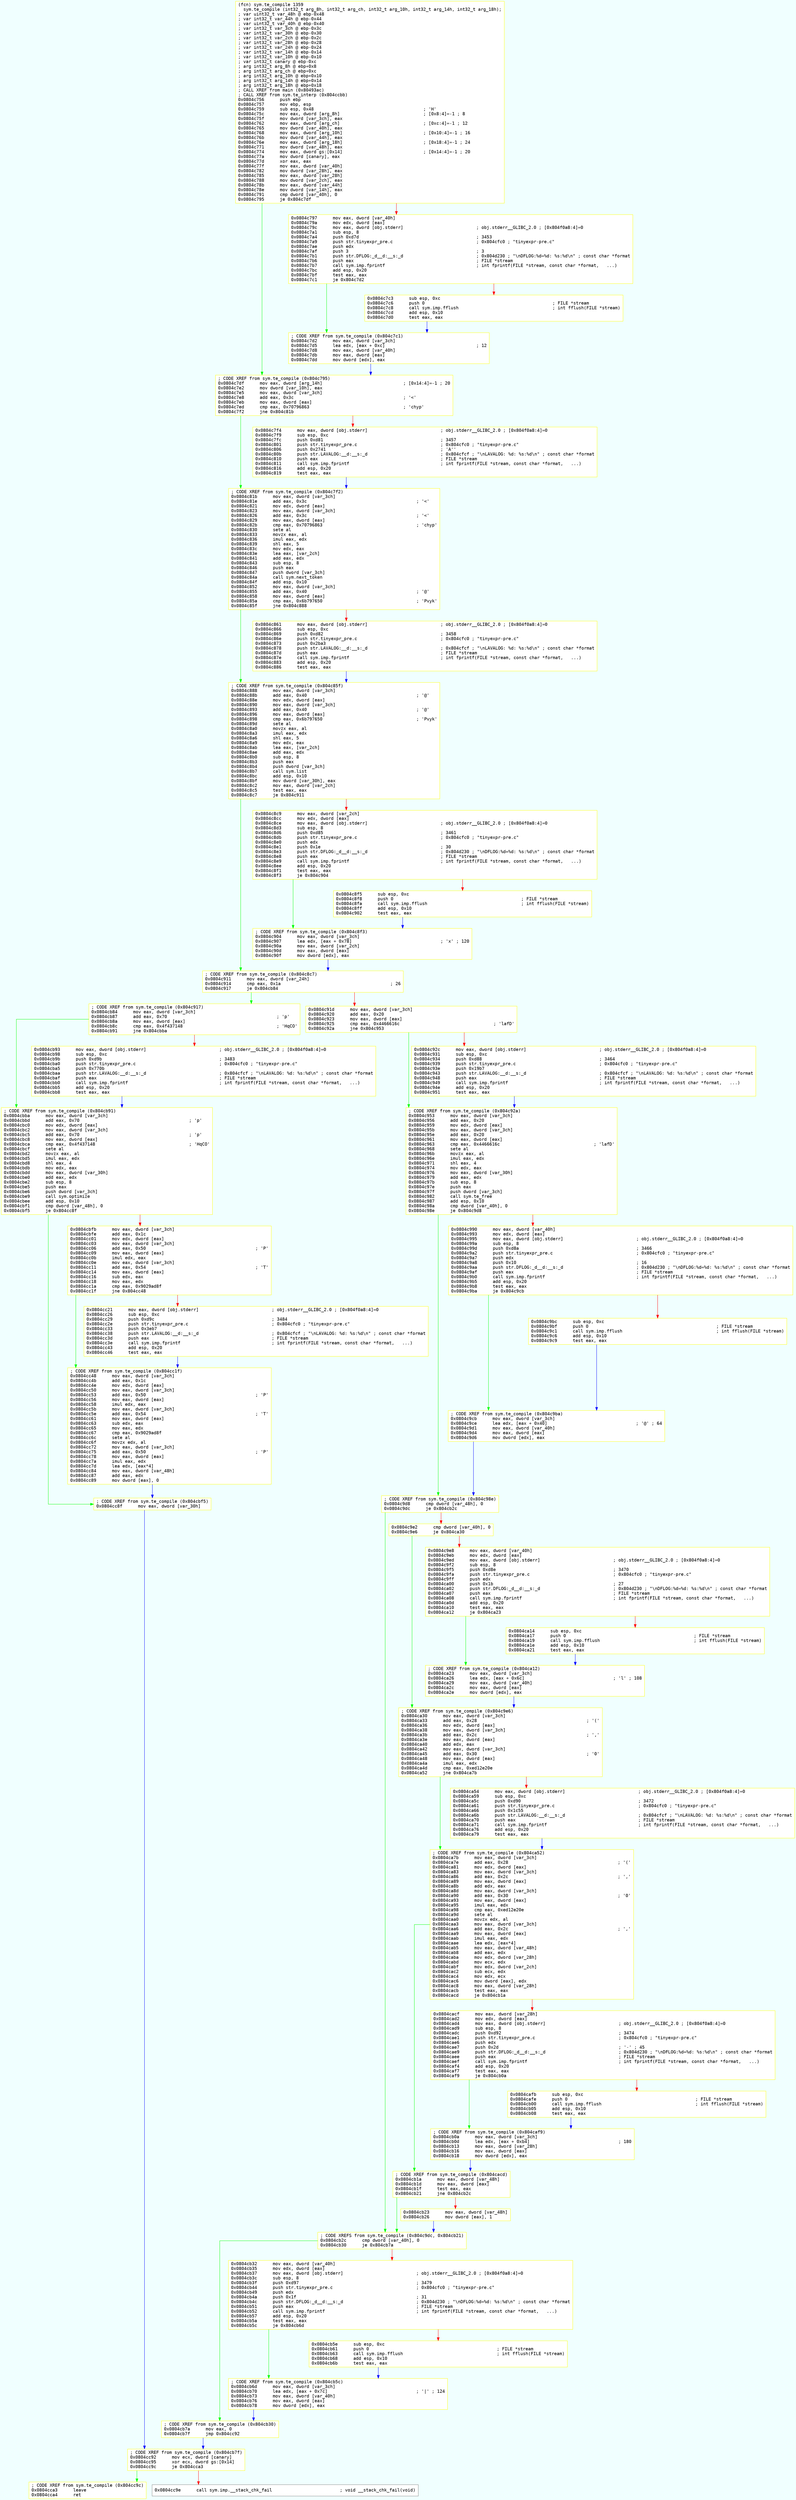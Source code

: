 digraph code {
	graph [bgcolor=azure fontsize=8 fontname="Courier" splines="ortho"];
	node [fillcolor=gray style=filled shape=box];
	edge [arrowhead="normal"];
	"0x0804c756" -> "0x0804c7df" [color="green"];
	"0x0804c756" -> "0x0804c797" [color="red"];
	"0x0804c756" [URL="sym.te_compile/0x0804c756", fillcolor="white",color="yellow", fontname="Courier",label="(fcn) sym.te_compile 1359\l  sym.te_compile (int32_t arg_8h, int32_t arg_ch, int32_t arg_10h, int32_t arg_14h, int32_t arg_18h);\l; var uint32_t var_48h @ ebp-0x48\l; var int32_t var_44h @ ebp-0x44\l; var uint32_t var_40h @ ebp-0x40\l; var int32_t var_3ch @ ebp-0x3c\l; var int32_t var_30h @ ebp-0x30\l; var int32_t var_2ch @ ebp-0x2c\l; var int32_t var_28h @ ebp-0x28\l; var int32_t var_24h @ ebp-0x24\l; var int32_t var_14h @ ebp-0x14\l; var int32_t var_10h @ ebp-0x10\l; var int32_t canary @ ebp-0xc\l; arg int32_t arg_8h @ ebp+0x8\l; arg int32_t arg_ch @ ebp+0xc\l; arg int32_t arg_10h @ ebp+0x10\l; arg int32_t arg_14h @ ebp+0x14\l; arg int32_t arg_18h @ ebp+0x18\l; CALL XREF from main (0x80493ac)\l; CALL XREF from sym.te_interp (0x804ccbb)\l0x0804c756      push ebp\l0x0804c757      mov ebp, esp\l0x0804c759      sub esp, 0x48                                          ; 'H'\l0x0804c75c      mov eax, dword [arg_8h]                                ; [0x8:4]=-1 ; 8\l0x0804c75f      mov dword [var_3ch], eax\l0x0804c762      mov eax, dword [arg_ch]                                ; [0xc:4]=-1 ; 12\l0x0804c765      mov dword [var_40h], eax\l0x0804c768      mov eax, dword [arg_10h]                               ; [0x10:4]=-1 ; 16\l0x0804c76b      mov dword [var_44h], eax\l0x0804c76e      mov eax, dword [arg_18h]                               ; [0x18:4]=-1 ; 24\l0x0804c771      mov dword [var_48h], eax\l0x0804c774      mov eax, dword gs:[0x14]                               ; [0x14:4]=-1 ; 20\l0x0804c77a      mov dword [canary], eax\l0x0804c77d      xor eax, eax\l0x0804c77f      mov eax, dword [var_40h]\l0x0804c782      mov dword [var_28h], eax\l0x0804c785      mov eax, dword [var_28h]\l0x0804c788      mov dword [var_2ch], eax\l0x0804c78b      mov eax, dword [var_44h]\l0x0804c78e      mov dword [var_14h], eax\l0x0804c791      cmp dword [var_40h], 0\l0x0804c795      je 0x804c7df\l"]
	"0x0804c797" -> "0x0804c7d2" [color="green"];
	"0x0804c797" -> "0x0804c7c3" [color="red"];
	"0x0804c797" [URL="sym.te_compile/0x0804c797", fillcolor="white",color="yellow", fontname="Courier",label="0x0804c797      mov eax, dword [var_40h]\l0x0804c79a      mov edx, dword [eax]\l0x0804c79c      mov eax, dword [obj.stderr]                            ; obj.stderr__GLIBC_2.0 ; [0x804f0a8:4]=0\l0x0804c7a1      sub esp, 8\l0x0804c7a4      push 0xd7d                                             ; 3453\l0x0804c7a9      push str.tinyexpr_pre.c                                ; 0x804cfc0 ; \"tinyexpr-pre.c\"\l0x0804c7ae      push edx\l0x0804c7af      push 3                                                 ; 3\l0x0804c7b1      push str.DFLOG:_d__d:__s:_d                            ; 0x804d230 ; \"\\nDFLOG:%d=%d: %s:%d\\n\" ; const char *format\l0x0804c7b6      push eax                                               ; FILE *stream\l0x0804c7b7      call sym.imp.fprintf                                   ; int fprintf(FILE *stream, const char *format,   ...)\l0x0804c7bc      add esp, 0x20\l0x0804c7bf      test eax, eax\l0x0804c7c1      je 0x804c7d2\l"]
	"0x0804c7c3" -> "0x0804c7d2" [color="blue"];
	"0x0804c7c3" [URL="sym.te_compile/0x0804c7c3", fillcolor="white",color="yellow", fontname="Courier",label="0x0804c7c3      sub esp, 0xc\l0x0804c7c6      push 0                                                 ; FILE *stream\l0x0804c7c8      call sym.imp.fflush                                    ; int fflush(FILE *stream)\l0x0804c7cd      add esp, 0x10\l0x0804c7d0      test eax, eax\l"]
	"0x0804c7d2" -> "0x0804c7df" [color="blue"];
	"0x0804c7d2" [URL="sym.te_compile/0x0804c7d2", fillcolor="white",color="yellow", fontname="Courier",label="; CODE XREF from sym.te_compile (0x804c7c1)\l0x0804c7d2      mov eax, dword [var_3ch]\l0x0804c7d5      lea edx, [eax + 0xc]                                   ; 12\l0x0804c7d8      mov eax, dword [var_40h]\l0x0804c7db      mov eax, dword [eax]\l0x0804c7dd      mov dword [edx], eax\l"]
	"0x0804c7df" -> "0x0804c81b" [color="green"];
	"0x0804c7df" -> "0x0804c7f4" [color="red"];
	"0x0804c7df" [URL="sym.te_compile/0x0804c7df", fillcolor="white",color="yellow", fontname="Courier",label="; CODE XREF from sym.te_compile (0x804c795)\l0x0804c7df      mov eax, dword [arg_14h]                               ; [0x14:4]=-1 ; 20\l0x0804c7e2      mov dword [var_10h], eax\l0x0804c7e5      mov eax, dword [var_3ch]\l0x0804c7e8      add eax, 0x3c                                          ; '<'\l0x0804c7eb      mov eax, dword [eax]\l0x0804c7ed      cmp eax, 0x70796863                                    ; 'chyp'\l0x0804c7f2      jne 0x804c81b\l"]
	"0x0804c7f4" -> "0x0804c81b" [color="blue"];
	"0x0804c7f4" [URL="sym.te_compile/0x0804c7f4", fillcolor="white",color="yellow", fontname="Courier",label="0x0804c7f4      mov eax, dword [obj.stderr]                            ; obj.stderr__GLIBC_2.0 ; [0x804f0a8:4]=0\l0x0804c7f9      sub esp, 0xc\l0x0804c7fc      push 0xd81                                             ; 3457\l0x0804c801      push str.tinyexpr_pre.c                                ; 0x804cfc0 ; \"tinyexpr-pre.c\"\l0x0804c806      push 0x2741                                            ; 'A''\l0x0804c80b      push str.LAVALOG:__d:__s:_d                            ; 0x804cfcf ; \"\\nLAVALOG: %d: %s:%d\\n\" ; const char *format\l0x0804c810      push eax                                               ; FILE *stream\l0x0804c811      call sym.imp.fprintf                                   ; int fprintf(FILE *stream, const char *format,   ...)\l0x0804c816      add esp, 0x20\l0x0804c819      test eax, eax\l"]
	"0x0804c81b" -> "0x0804c888" [color="green"];
	"0x0804c81b" -> "0x0804c861" [color="red"];
	"0x0804c81b" [URL="sym.te_compile/0x0804c81b", fillcolor="white",color="yellow", fontname="Courier",label="; CODE XREF from sym.te_compile (0x804c7f2)\l0x0804c81b      mov eax, dword [var_3ch]\l0x0804c81e      add eax, 0x3c                                          ; '<'\l0x0804c821      mov edx, dword [eax]\l0x0804c823      mov eax, dword [var_3ch]\l0x0804c826      add eax, 0x3c                                          ; '<'\l0x0804c829      mov eax, dword [eax]\l0x0804c82b      cmp eax, 0x70796863                                    ; 'chyp'\l0x0804c830      sete al\l0x0804c833      movzx eax, al\l0x0804c836      imul eax, edx\l0x0804c839      shl eax, 5\l0x0804c83c      mov edx, eax\l0x0804c83e      lea eax, [var_2ch]\l0x0804c841      add eax, edx\l0x0804c843      sub esp, 8\l0x0804c846      push eax\l0x0804c847      push dword [var_3ch]\l0x0804c84a      call sym.next_token\l0x0804c84f      add esp, 0x10\l0x0804c852      mov eax, dword [var_3ch]\l0x0804c855      add eax, 0x40                                          ; '@'\l0x0804c858      mov eax, dword [eax]\l0x0804c85a      cmp eax, 0x6b797650                                    ; 'Pvyk'\l0x0804c85f      jne 0x804c888\l"]
	"0x0804c861" -> "0x0804c888" [color="blue"];
	"0x0804c861" [URL="sym.te_compile/0x0804c861", fillcolor="white",color="yellow", fontname="Courier",label="0x0804c861      mov eax, dword [obj.stderr]                            ; obj.stderr__GLIBC_2.0 ; [0x804f0a8:4]=0\l0x0804c866      sub esp, 0xc\l0x0804c869      push 0xd82                                             ; 3458\l0x0804c86e      push str.tinyexpr_pre.c                                ; 0x804cfc0 ; \"tinyexpr-pre.c\"\l0x0804c873      push 0x2ba3\l0x0804c878      push str.LAVALOG:__d:__s:_d                            ; 0x804cfcf ; \"\\nLAVALOG: %d: %s:%d\\n\" ; const char *format\l0x0804c87d      push eax                                               ; FILE *stream\l0x0804c87e      call sym.imp.fprintf                                   ; int fprintf(FILE *stream, const char *format,   ...)\l0x0804c883      add esp, 0x20\l0x0804c886      test eax, eax\l"]
	"0x0804c888" -> "0x0804c911" [color="green"];
	"0x0804c888" -> "0x0804c8c9" [color="red"];
	"0x0804c888" [URL="sym.te_compile/0x0804c888", fillcolor="white",color="yellow", fontname="Courier",label="; CODE XREF from sym.te_compile (0x804c85f)\l0x0804c888      mov eax, dword [var_3ch]\l0x0804c88b      add eax, 0x40                                          ; '@'\l0x0804c88e      mov edx, dword [eax]\l0x0804c890      mov eax, dword [var_3ch]\l0x0804c893      add eax, 0x40                                          ; '@'\l0x0804c896      mov eax, dword [eax]\l0x0804c898      cmp eax, 0x6b797650                                    ; 'Pvyk'\l0x0804c89d      sete al\l0x0804c8a0      movzx eax, al\l0x0804c8a3      imul eax, edx\l0x0804c8a6      shl eax, 5\l0x0804c8a9      mov edx, eax\l0x0804c8ab      lea eax, [var_2ch]\l0x0804c8ae      add eax, edx\l0x0804c8b0      sub esp, 8\l0x0804c8b3      push eax\l0x0804c8b4      push dword [var_3ch]\l0x0804c8b7      call sym.list\l0x0804c8bc      add esp, 0x10\l0x0804c8bf      mov dword [var_30h], eax\l0x0804c8c2      mov eax, dword [var_2ch]\l0x0804c8c5      test eax, eax\l0x0804c8c7      je 0x804c911\l"]
	"0x0804c8c9" -> "0x0804c904" [color="green"];
	"0x0804c8c9" -> "0x0804c8f5" [color="red"];
	"0x0804c8c9" [URL="sym.te_compile/0x0804c8c9", fillcolor="white",color="yellow", fontname="Courier",label="0x0804c8c9      mov eax, dword [var_2ch]\l0x0804c8cc      mov edx, dword [eax]\l0x0804c8ce      mov eax, dword [obj.stderr]                            ; obj.stderr__GLIBC_2.0 ; [0x804f0a8:4]=0\l0x0804c8d3      sub esp, 8\l0x0804c8d6      push 0xd85                                             ; 3461\l0x0804c8db      push str.tinyexpr_pre.c                                ; 0x804cfc0 ; \"tinyexpr-pre.c\"\l0x0804c8e0      push edx\l0x0804c8e1      push 0x1e                                              ; 30\l0x0804c8e3      push str.DFLOG:_d__d:__s:_d                            ; 0x804d230 ; \"\\nDFLOG:%d=%d: %s:%d\\n\" ; const char *format\l0x0804c8e8      push eax                                               ; FILE *stream\l0x0804c8e9      call sym.imp.fprintf                                   ; int fprintf(FILE *stream, const char *format,   ...)\l0x0804c8ee      add esp, 0x20\l0x0804c8f1      test eax, eax\l0x0804c8f3      je 0x804c904\l"]
	"0x0804c8f5" -> "0x0804c904" [color="blue"];
	"0x0804c8f5" [URL="sym.te_compile/0x0804c8f5", fillcolor="white",color="yellow", fontname="Courier",label="0x0804c8f5      sub esp, 0xc\l0x0804c8f8      push 0                                                 ; FILE *stream\l0x0804c8fa      call sym.imp.fflush                                    ; int fflush(FILE *stream)\l0x0804c8ff      add esp, 0x10\l0x0804c902      test eax, eax\l"]
	"0x0804c904" -> "0x0804c911" [color="blue"];
	"0x0804c904" [URL="sym.te_compile/0x0804c904", fillcolor="white",color="yellow", fontname="Courier",label="; CODE XREF from sym.te_compile (0x804c8f3)\l0x0804c904      mov eax, dword [var_3ch]\l0x0804c907      lea edx, [eax + 0x78]                                  ; 'x' ; 120\l0x0804c90a      mov eax, dword [var_2ch]\l0x0804c90d      mov eax, dword [eax]\l0x0804c90f      mov dword [edx], eax\l"]
	"0x0804c911" -> "0x0804cb84" [color="green"];
	"0x0804c911" -> "0x0804c91d" [color="red"];
	"0x0804c911" [URL="sym.te_compile/0x0804c911", fillcolor="white",color="yellow", fontname="Courier",label="; CODE XREF from sym.te_compile (0x804c8c7)\l0x0804c911      mov eax, dword [var_24h]\l0x0804c914      cmp eax, 0x1a                                          ; 26\l0x0804c917      je 0x804cb84\l"]
	"0x0804c91d" -> "0x0804c953" [color="green"];
	"0x0804c91d" -> "0x0804c92c" [color="red"];
	"0x0804c91d" [URL="sym.te_compile/0x0804c91d", fillcolor="white",color="yellow", fontname="Courier",label="0x0804c91d      mov eax, dword [var_3ch]\l0x0804c920      add eax, 0x20\l0x0804c923      mov eax, dword [eax]\l0x0804c925      cmp eax, 0x4466616c                                    ; 'lafD'\l0x0804c92a      jne 0x804c953\l"]
	"0x0804c92c" -> "0x0804c953" [color="blue"];
	"0x0804c92c" [URL="sym.te_compile/0x0804c92c", fillcolor="white",color="yellow", fontname="Courier",label="0x0804c92c      mov eax, dword [obj.stderr]                            ; obj.stderr__GLIBC_2.0 ; [0x804f0a8:4]=0\l0x0804c931      sub esp, 0xc\l0x0804c934      push 0xd88                                             ; 3464\l0x0804c939      push str.tinyexpr_pre.c                                ; 0x804cfc0 ; \"tinyexpr-pre.c\"\l0x0804c93e      push 0x19b7\l0x0804c943      push str.LAVALOG:__d:__s:_d                            ; 0x804cfcf ; \"\\nLAVALOG: %d: %s:%d\\n\" ; const char *format\l0x0804c948      push eax                                               ; FILE *stream\l0x0804c949      call sym.imp.fprintf                                   ; int fprintf(FILE *stream, const char *format,   ...)\l0x0804c94e      add esp, 0x20\l0x0804c951      test eax, eax\l"]
	"0x0804c953" -> "0x0804c9d8" [color="green"];
	"0x0804c953" -> "0x0804c990" [color="red"];
	"0x0804c953" [URL="sym.te_compile/0x0804c953", fillcolor="white",color="yellow", fontname="Courier",label="; CODE XREF from sym.te_compile (0x804c92a)\l0x0804c953      mov eax, dword [var_3ch]\l0x0804c956      add eax, 0x20\l0x0804c959      mov edx, dword [eax]\l0x0804c95b      mov eax, dword [var_3ch]\l0x0804c95e      add eax, 0x20\l0x0804c961      mov eax, dword [eax]\l0x0804c963      cmp eax, 0x4466616c                                    ; 'lafD'\l0x0804c968      sete al\l0x0804c96b      movzx eax, al\l0x0804c96e      imul eax, edx\l0x0804c971      shl eax, 4\l0x0804c974      mov edx, eax\l0x0804c976      mov eax, dword [var_30h]\l0x0804c979      add eax, edx\l0x0804c97b      sub esp, 8\l0x0804c97e      push eax\l0x0804c97f      push dword [var_3ch]\l0x0804c982      call sym.te_free\l0x0804c987      add esp, 0x10\l0x0804c98a      cmp dword [var_40h], 0\l0x0804c98e      je 0x804c9d8\l"]
	"0x0804c990" -> "0x0804c9cb" [color="green"];
	"0x0804c990" -> "0x0804c9bc" [color="red"];
	"0x0804c990" [URL="sym.te_compile/0x0804c990", fillcolor="white",color="yellow", fontname="Courier",label="0x0804c990      mov eax, dword [var_40h]\l0x0804c993      mov edx, dword [eax]\l0x0804c995      mov eax, dword [obj.stderr]                            ; obj.stderr__GLIBC_2.0 ; [0x804f0a8:4]=0\l0x0804c99a      sub esp, 8\l0x0804c99d      push 0xd8a                                             ; 3466\l0x0804c9a2      push str.tinyexpr_pre.c                                ; 0x804cfc0 ; \"tinyexpr-pre.c\"\l0x0804c9a7      push edx\l0x0804c9a8      push 0x10                                              ; 16\l0x0804c9aa      push str.DFLOG:_d__d:__s:_d                            ; 0x804d230 ; \"\\nDFLOG:%d=%d: %s:%d\\n\" ; const char *format\l0x0804c9af      push eax                                               ; FILE *stream\l0x0804c9b0      call sym.imp.fprintf                                   ; int fprintf(FILE *stream, const char *format,   ...)\l0x0804c9b5      add esp, 0x20\l0x0804c9b8      test eax, eax\l0x0804c9ba      je 0x804c9cb\l"]
	"0x0804c9bc" -> "0x0804c9cb" [color="blue"];
	"0x0804c9bc" [URL="sym.te_compile/0x0804c9bc", fillcolor="white",color="yellow", fontname="Courier",label="0x0804c9bc      sub esp, 0xc\l0x0804c9bf      push 0                                                 ; FILE *stream\l0x0804c9c1      call sym.imp.fflush                                    ; int fflush(FILE *stream)\l0x0804c9c6      add esp, 0x10\l0x0804c9c9      test eax, eax\l"]
	"0x0804c9cb" -> "0x0804c9d8" [color="blue"];
	"0x0804c9cb" [URL="sym.te_compile/0x0804c9cb", fillcolor="white",color="yellow", fontname="Courier",label="; CODE XREF from sym.te_compile (0x804c9ba)\l0x0804c9cb      mov eax, dword [var_3ch]\l0x0804c9ce      lea edx, [eax + 0x40]                                  ; '@' ; 64\l0x0804c9d1      mov eax, dword [var_40h]\l0x0804c9d4      mov eax, dword [eax]\l0x0804c9d6      mov dword [edx], eax\l"]
	"0x0804c9d8" -> "0x0804cb2c" [color="green"];
	"0x0804c9d8" -> "0x0804c9e2" [color="red"];
	"0x0804c9d8" [URL="sym.te_compile/0x0804c9d8", fillcolor="white",color="yellow", fontname="Courier",label="; CODE XREF from sym.te_compile (0x804c98e)\l0x0804c9d8      cmp dword [var_48h], 0\l0x0804c9dc      je 0x804cb2c\l"]
	"0x0804c9e2" -> "0x0804ca30" [color="green"];
	"0x0804c9e2" -> "0x0804c9e8" [color="red"];
	"0x0804c9e2" [URL="sym.te_compile/0x0804c9e2", fillcolor="white",color="yellow", fontname="Courier",label="0x0804c9e2      cmp dword [var_40h], 0\l0x0804c9e6      je 0x804ca30\l"]
	"0x0804c9e8" -> "0x0804ca23" [color="green"];
	"0x0804c9e8" -> "0x0804ca14" [color="red"];
	"0x0804c9e8" [URL="sym.te_compile/0x0804c9e8", fillcolor="white",color="yellow", fontname="Courier",label="0x0804c9e8      mov eax, dword [var_40h]\l0x0804c9eb      mov edx, dword [eax]\l0x0804c9ed      mov eax, dword [obj.stderr]                            ; obj.stderr__GLIBC_2.0 ; [0x804f0a8:4]=0\l0x0804c9f2      sub esp, 8\l0x0804c9f5      push 0xd8e                                             ; 3470\l0x0804c9fa      push str.tinyexpr_pre.c                                ; 0x804cfc0 ; \"tinyexpr-pre.c\"\l0x0804c9ff      push edx\l0x0804ca00      push 0x1b                                              ; 27\l0x0804ca02      push str.DFLOG:_d__d:__s:_d                            ; 0x804d230 ; \"\\nDFLOG:%d=%d: %s:%d\\n\" ; const char *format\l0x0804ca07      push eax                                               ; FILE *stream\l0x0804ca08      call sym.imp.fprintf                                   ; int fprintf(FILE *stream, const char *format,   ...)\l0x0804ca0d      add esp, 0x20\l0x0804ca10      test eax, eax\l0x0804ca12      je 0x804ca23\l"]
	"0x0804ca14" -> "0x0804ca23" [color="blue"];
	"0x0804ca14" [URL="sym.te_compile/0x0804ca14", fillcolor="white",color="yellow", fontname="Courier",label="0x0804ca14      sub esp, 0xc\l0x0804ca17      push 0                                                 ; FILE *stream\l0x0804ca19      call sym.imp.fflush                                    ; int fflush(FILE *stream)\l0x0804ca1e      add esp, 0x10\l0x0804ca21      test eax, eax\l"]
	"0x0804ca23" -> "0x0804ca30" [color="blue"];
	"0x0804ca23" [URL="sym.te_compile/0x0804ca23", fillcolor="white",color="yellow", fontname="Courier",label="; CODE XREF from sym.te_compile (0x804ca12)\l0x0804ca23      mov eax, dword [var_3ch]\l0x0804ca26      lea edx, [eax + 0x6c]                                  ; 'l' ; 108\l0x0804ca29      mov eax, dword [var_40h]\l0x0804ca2c      mov eax, dword [eax]\l0x0804ca2e      mov dword [edx], eax\l"]
	"0x0804ca30" -> "0x0804ca7b" [color="green"];
	"0x0804ca30" -> "0x0804ca54" [color="red"];
	"0x0804ca30" [URL="sym.te_compile/0x0804ca30", fillcolor="white",color="yellow", fontname="Courier",label="; CODE XREF from sym.te_compile (0x804c9e6)\l0x0804ca30      mov eax, dword [var_3ch]\l0x0804ca33      add eax, 0x28                                          ; '('\l0x0804ca36      mov edx, dword [eax]\l0x0804ca38      mov eax, dword [var_3ch]\l0x0804ca3b      add eax, 0x2c                                          ; ','\l0x0804ca3e      mov eax, dword [eax]\l0x0804ca40      add edx, eax\l0x0804ca42      mov eax, dword [var_3ch]\l0x0804ca45      add eax, 0x30                                          ; '0'\l0x0804ca48      mov eax, dword [eax]\l0x0804ca4a      imul eax, edx\l0x0804ca4d      cmp eax, 0xed12e20e\l0x0804ca52      jne 0x804ca7b\l"]
	"0x0804ca54" -> "0x0804ca7b" [color="blue"];
	"0x0804ca54" [URL="sym.te_compile/0x0804ca54", fillcolor="white",color="yellow", fontname="Courier",label="0x0804ca54      mov eax, dword [obj.stderr]                            ; obj.stderr__GLIBC_2.0 ; [0x804f0a8:4]=0\l0x0804ca59      sub esp, 0xc\l0x0804ca5c      push 0xd90                                             ; 3472\l0x0804ca61      push str.tinyexpr_pre.c                                ; 0x804cfc0 ; \"tinyexpr-pre.c\"\l0x0804ca66      push 0x1c55\l0x0804ca6b      push str.LAVALOG:__d:__s:_d                            ; 0x804cfcf ; \"\\nLAVALOG: %d: %s:%d\\n\" ; const char *format\l0x0804ca70      push eax                                               ; FILE *stream\l0x0804ca71      call sym.imp.fprintf                                   ; int fprintf(FILE *stream, const char *format,   ...)\l0x0804ca76      add esp, 0x20\l0x0804ca79      test eax, eax\l"]
	"0x0804ca7b" -> "0x0804cb1a" [color="green"];
	"0x0804ca7b" -> "0x0804cacf" [color="red"];
	"0x0804ca7b" [URL="sym.te_compile/0x0804ca7b", fillcolor="white",color="yellow", fontname="Courier",label="; CODE XREF from sym.te_compile (0x804ca52)\l0x0804ca7b      mov eax, dword [var_3ch]\l0x0804ca7e      add eax, 0x28                                          ; '('\l0x0804ca81      mov edx, dword [eax]\l0x0804ca83      mov eax, dword [var_3ch]\l0x0804ca86      add eax, 0x2c                                          ; ','\l0x0804ca89      mov eax, dword [eax]\l0x0804ca8b      add edx, eax\l0x0804ca8d      mov eax, dword [var_3ch]\l0x0804ca90      add eax, 0x30                                          ; '0'\l0x0804ca93      mov eax, dword [eax]\l0x0804ca95      imul eax, edx\l0x0804ca98      cmp eax, 0xed12e20e\l0x0804ca9d      sete al\l0x0804caa0      movzx edx, al\l0x0804caa3      mov eax, dword [var_3ch]\l0x0804caa6      add eax, 0x2c                                          ; ','\l0x0804caa9      mov eax, dword [eax]\l0x0804caab      imul eax, edx\l0x0804caae      lea edx, [eax*4]\l0x0804cab5      mov eax, dword [var_48h]\l0x0804cab8      add eax, edx\l0x0804caba      mov edx, dword [var_28h]\l0x0804cabd      mov ecx, edx\l0x0804cabf      mov edx, dword [var_2ch]\l0x0804cac2      sub ecx, edx\l0x0804cac4      mov edx, ecx\l0x0804cac6      mov dword [eax], edx\l0x0804cac8      mov eax, dword [var_28h]\l0x0804cacb      test eax, eax\l0x0804cacd      je 0x804cb1a\l"]
	"0x0804cacf" -> "0x0804cb0a" [color="green"];
	"0x0804cacf" -> "0x0804cafb" [color="red"];
	"0x0804cacf" [URL="sym.te_compile/0x0804cacf", fillcolor="white",color="yellow", fontname="Courier",label="0x0804cacf      mov eax, dword [var_28h]\l0x0804cad2      mov edx, dword [eax]\l0x0804cad4      mov eax, dword [obj.stderr]                            ; obj.stderr__GLIBC_2.0 ; [0x804f0a8:4]=0\l0x0804cad9      sub esp, 8\l0x0804cadc      push 0xd92                                             ; 3474\l0x0804cae1      push str.tinyexpr_pre.c                                ; 0x804cfc0 ; \"tinyexpr-pre.c\"\l0x0804cae6      push edx\l0x0804cae7      push 0x2d                                              ; '-' ; 45\l0x0804cae9      push str.DFLOG:_d__d:__s:_d                            ; 0x804d230 ; \"\\nDFLOG:%d=%d: %s:%d\\n\" ; const char *format\l0x0804caee      push eax                                               ; FILE *stream\l0x0804caef      call sym.imp.fprintf                                   ; int fprintf(FILE *stream, const char *format,   ...)\l0x0804caf4      add esp, 0x20\l0x0804caf7      test eax, eax\l0x0804caf9      je 0x804cb0a\l"]
	"0x0804cafb" -> "0x0804cb0a" [color="blue"];
	"0x0804cafb" [URL="sym.te_compile/0x0804cafb", fillcolor="white",color="yellow", fontname="Courier",label="0x0804cafb      sub esp, 0xc\l0x0804cafe      push 0                                                 ; FILE *stream\l0x0804cb00      call sym.imp.fflush                                    ; int fflush(FILE *stream)\l0x0804cb05      add esp, 0x10\l0x0804cb08      test eax, eax\l"]
	"0x0804cb0a" -> "0x0804cb1a" [color="blue"];
	"0x0804cb0a" [URL="sym.te_compile/0x0804cb0a", fillcolor="white",color="yellow", fontname="Courier",label="; CODE XREF from sym.te_compile (0x804caf9)\l0x0804cb0a      mov eax, dword [var_3ch]\l0x0804cb0d      lea edx, [eax + 0xb4]                                  ; 180\l0x0804cb13      mov eax, dword [var_28h]\l0x0804cb16      mov eax, dword [eax]\l0x0804cb18      mov dword [edx], eax\l"]
	"0x0804cb1a" -> "0x0804cb2c" [color="green"];
	"0x0804cb1a" -> "0x0804cb23" [color="red"];
	"0x0804cb1a" [URL="sym.te_compile/0x0804cb1a", fillcolor="white",color="yellow", fontname="Courier",label="; CODE XREF from sym.te_compile (0x804cacd)\l0x0804cb1a      mov eax, dword [var_48h]\l0x0804cb1d      mov eax, dword [eax]\l0x0804cb1f      test eax, eax\l0x0804cb21      jne 0x804cb2c\l"]
	"0x0804cb23" -> "0x0804cb2c" [color="blue"];
	"0x0804cb23" [URL="sym.te_compile/0x0804cb23", fillcolor="white",color="yellow", fontname="Courier",label="0x0804cb23      mov eax, dword [var_48h]\l0x0804cb26      mov dword [eax], 1\l"]
	"0x0804cb2c" -> "0x0804cb7a" [color="green"];
	"0x0804cb2c" -> "0x0804cb32" [color="red"];
	"0x0804cb2c" [URL="sym.te_compile/0x0804cb2c", fillcolor="white",color="yellow", fontname="Courier",label="; CODE XREFS from sym.te_compile (0x804c9dc, 0x804cb21)\l0x0804cb2c      cmp dword [var_40h], 0\l0x0804cb30      je 0x804cb7a\l"]
	"0x0804cb32" -> "0x0804cb6d" [color="green"];
	"0x0804cb32" -> "0x0804cb5e" [color="red"];
	"0x0804cb32" [URL="sym.te_compile/0x0804cb32", fillcolor="white",color="yellow", fontname="Courier",label="0x0804cb32      mov eax, dword [var_40h]\l0x0804cb35      mov edx, dword [eax]\l0x0804cb37      mov eax, dword [obj.stderr]                            ; obj.stderr__GLIBC_2.0 ; [0x804f0a8:4]=0\l0x0804cb3c      sub esp, 8\l0x0804cb3f      push 0xd97                                             ; 3479\l0x0804cb44      push str.tinyexpr_pre.c                                ; 0x804cfc0 ; \"tinyexpr-pre.c\"\l0x0804cb49      push edx\l0x0804cb4a      push 0x1f                                              ; 31\l0x0804cb4c      push str.DFLOG:_d__d:__s:_d                            ; 0x804d230 ; \"\\nDFLOG:%d=%d: %s:%d\\n\" ; const char *format\l0x0804cb51      push eax                                               ; FILE *stream\l0x0804cb52      call sym.imp.fprintf                                   ; int fprintf(FILE *stream, const char *format,   ...)\l0x0804cb57      add esp, 0x20\l0x0804cb5a      test eax, eax\l0x0804cb5c      je 0x804cb6d\l"]
	"0x0804cb5e" -> "0x0804cb6d" [color="blue"];
	"0x0804cb5e" [URL="sym.te_compile/0x0804cb5e", fillcolor="white",color="yellow", fontname="Courier",label="0x0804cb5e      sub esp, 0xc\l0x0804cb61      push 0                                                 ; FILE *stream\l0x0804cb63      call sym.imp.fflush                                    ; int fflush(FILE *stream)\l0x0804cb68      add esp, 0x10\l0x0804cb6b      test eax, eax\l"]
	"0x0804cb6d" -> "0x0804cb7a" [color="blue"];
	"0x0804cb6d" [URL="sym.te_compile/0x0804cb6d", fillcolor="white",color="yellow", fontname="Courier",label="; CODE XREF from sym.te_compile (0x804cb5c)\l0x0804cb6d      mov eax, dword [var_3ch]\l0x0804cb70      lea edx, [eax + 0x7c]                                  ; '|' ; 124\l0x0804cb73      mov eax, dword [var_40h]\l0x0804cb76      mov eax, dword [eax]\l0x0804cb78      mov dword [edx], eax\l"]
	"0x0804cb7a" -> "0x0804cc92" [color="blue"];
	"0x0804cb7a" [URL="sym.te_compile/0x0804cb7a", fillcolor="white",color="yellow", fontname="Courier",label="; CODE XREF from sym.te_compile (0x804cb30)\l0x0804cb7a      mov eax, 0\l0x0804cb7f      jmp 0x804cc92\l"]
	"0x0804cb84" -> "0x0804cbba" [color="green"];
	"0x0804cb84" -> "0x0804cb93" [color="red"];
	"0x0804cb84" [URL="sym.te_compile/0x0804cb84", fillcolor="white",color="yellow", fontname="Courier",label="; CODE XREF from sym.te_compile (0x804c917)\l0x0804cb84      mov eax, dword [var_3ch]\l0x0804cb87      add eax, 0x70                                          ; 'p'\l0x0804cb8a      mov eax, dword [eax]\l0x0804cb8c      cmp eax, 0x4f437148                                    ; 'HqCO'\l0x0804cb91      jne 0x804cbba\l"]
	"0x0804cb93" -> "0x0804cbba" [color="blue"];
	"0x0804cb93" [URL="sym.te_compile/0x0804cb93", fillcolor="white",color="yellow", fontname="Courier",label="0x0804cb93      mov eax, dword [obj.stderr]                            ; obj.stderr__GLIBC_2.0 ; [0x804f0a8:4]=0\l0x0804cb98      sub esp, 0xc\l0x0804cb9b      push 0xd9b                                             ; 3483\l0x0804cba0      push str.tinyexpr_pre.c                                ; 0x804cfc0 ; \"tinyexpr-pre.c\"\l0x0804cba5      push 0x770b\l0x0804cbaa      push str.LAVALOG:__d:__s:_d                            ; 0x804cfcf ; \"\\nLAVALOG: %d: %s:%d\\n\" ; const char *format\l0x0804cbaf      push eax                                               ; FILE *stream\l0x0804cbb0      call sym.imp.fprintf                                   ; int fprintf(FILE *stream, const char *format,   ...)\l0x0804cbb5      add esp, 0x20\l0x0804cbb8      test eax, eax\l"]
	"0x0804cbba" -> "0x0804cc8f" [color="green"];
	"0x0804cbba" -> "0x0804cbfb" [color="red"];
	"0x0804cbba" [URL="sym.te_compile/0x0804cbba", fillcolor="white",color="yellow", fontname="Courier",label="; CODE XREF from sym.te_compile (0x804cb91)\l0x0804cbba      mov eax, dword [var_3ch]\l0x0804cbbd      add eax, 0x70                                          ; 'p'\l0x0804cbc0      mov edx, dword [eax]\l0x0804cbc2      mov eax, dword [var_3ch]\l0x0804cbc5      add eax, 0x70                                          ; 'p'\l0x0804cbc8      mov eax, dword [eax]\l0x0804cbca      cmp eax, 0x4f437148                                    ; 'HqCO'\l0x0804cbcf      sete al\l0x0804cbd2      movzx eax, al\l0x0804cbd5      imul eax, edx\l0x0804cbd8      shl eax, 4\l0x0804cbdb      mov edx, eax\l0x0804cbdd      mov eax, dword [var_30h]\l0x0804cbe0      add eax, edx\l0x0804cbe2      sub esp, 8\l0x0804cbe5      push eax\l0x0804cbe6      push dword [var_3ch]\l0x0804cbe9      call sym.optimize\l0x0804cbee      add esp, 0x10\l0x0804cbf1      cmp dword [var_48h], 0\l0x0804cbf5      je 0x804cc8f\l"]
	"0x0804cbfb" -> "0x0804cc48" [color="green"];
	"0x0804cbfb" -> "0x0804cc21" [color="red"];
	"0x0804cbfb" [URL="sym.te_compile/0x0804cbfb", fillcolor="white",color="yellow", fontname="Courier",label="0x0804cbfb      mov eax, dword [var_3ch]\l0x0804cbfe      add eax, 0x1c\l0x0804cc01      mov edx, dword [eax]\l0x0804cc03      mov eax, dword [var_3ch]\l0x0804cc06      add eax, 0x50                                          ; 'P'\l0x0804cc09      mov eax, dword [eax]\l0x0804cc0b      imul edx, eax\l0x0804cc0e      mov eax, dword [var_3ch]\l0x0804cc11      add eax, 0x54                                          ; 'T'\l0x0804cc14      mov eax, dword [eax]\l0x0804cc16      sub edx, eax\l0x0804cc18      mov eax, edx\l0x0804cc1a      cmp eax, 0x9029ad8f\l0x0804cc1f      jne 0x804cc48\l"]
	"0x0804cc21" -> "0x0804cc48" [color="blue"];
	"0x0804cc21" [URL="sym.te_compile/0x0804cc21", fillcolor="white",color="yellow", fontname="Courier",label="0x0804cc21      mov eax, dword [obj.stderr]                            ; obj.stderr__GLIBC_2.0 ; [0x804f0a8:4]=0\l0x0804cc26      sub esp, 0xc\l0x0804cc29      push 0xd9c                                             ; 3484\l0x0804cc2e      push str.tinyexpr_pre.c                                ; 0x804cfc0 ; \"tinyexpr-pre.c\"\l0x0804cc33      push 0x3eb7\l0x0804cc38      push str.LAVALOG:__d:__s:_d                            ; 0x804cfcf ; \"\\nLAVALOG: %d: %s:%d\\n\" ; const char *format\l0x0804cc3d      push eax                                               ; FILE *stream\l0x0804cc3e      call sym.imp.fprintf                                   ; int fprintf(FILE *stream, const char *format,   ...)\l0x0804cc43      add esp, 0x20\l0x0804cc46      test eax, eax\l"]
	"0x0804cc48" -> "0x0804cc8f" [color="blue"];
	"0x0804cc48" [URL="sym.te_compile/0x0804cc48", fillcolor="white",color="yellow", fontname="Courier",label="; CODE XREF from sym.te_compile (0x804cc1f)\l0x0804cc48      mov eax, dword [var_3ch]\l0x0804cc4b      add eax, 0x1c\l0x0804cc4e      mov edx, dword [eax]\l0x0804cc50      mov eax, dword [var_3ch]\l0x0804cc53      add eax, 0x50                                          ; 'P'\l0x0804cc56      mov eax, dword [eax]\l0x0804cc58      imul edx, eax\l0x0804cc5b      mov eax, dword [var_3ch]\l0x0804cc5e      add eax, 0x54                                          ; 'T'\l0x0804cc61      mov eax, dword [eax]\l0x0804cc63      sub edx, eax\l0x0804cc65      mov eax, edx\l0x0804cc67      cmp eax, 0x9029ad8f\l0x0804cc6c      sete al\l0x0804cc6f      movzx edx, al\l0x0804cc72      mov eax, dword [var_3ch]\l0x0804cc75      add eax, 0x50                                          ; 'P'\l0x0804cc78      mov eax, dword [eax]\l0x0804cc7a      imul eax, edx\l0x0804cc7d      lea edx, [eax*4]\l0x0804cc84      mov eax, dword [var_48h]\l0x0804cc87      add eax, edx\l0x0804cc89      mov dword [eax], 0\l"]
	"0x0804cc8f" -> "0x0804cc92" [color="blue"];
	"0x0804cc8f" [URL="sym.te_compile/0x0804cc8f", fillcolor="white",color="yellow", fontname="Courier",label="; CODE XREF from sym.te_compile (0x804cbf5)\l0x0804cc8f      mov eax, dword [var_30h]\l"]
	"0x0804cc92" -> "0x0804cca3" [color="green"];
	"0x0804cc92" -> "0x0804cc9e" [color="red"];
	"0x0804cc92" [URL="sym.te_compile/0x0804cc92", fillcolor="white",color="yellow", fontname="Courier",label="; CODE XREF from sym.te_compile (0x804cb7f)\l0x0804cc92      mov ecx, dword [canary]\l0x0804cc95      xor ecx, dword gs:[0x14]\l0x0804cc9c      je 0x804cca3\l"]
	"0x0804cc9e" [URL="sym.te_compile/0x0804cc9e", fillcolor="white",color="#7f7f7f", fontname="Courier",label="0x0804cc9e      call sym.imp.__stack_chk_fail                          ; void __stack_chk_fail(void)\l"]
	"0x0804cca3" [URL="sym.te_compile/0x0804cca3", fillcolor="white",color="yellow", fontname="Courier",label="; CODE XREF from sym.te_compile (0x804cc9c)\l0x0804cca3      leave\l0x0804cca4      ret\l"]
}
